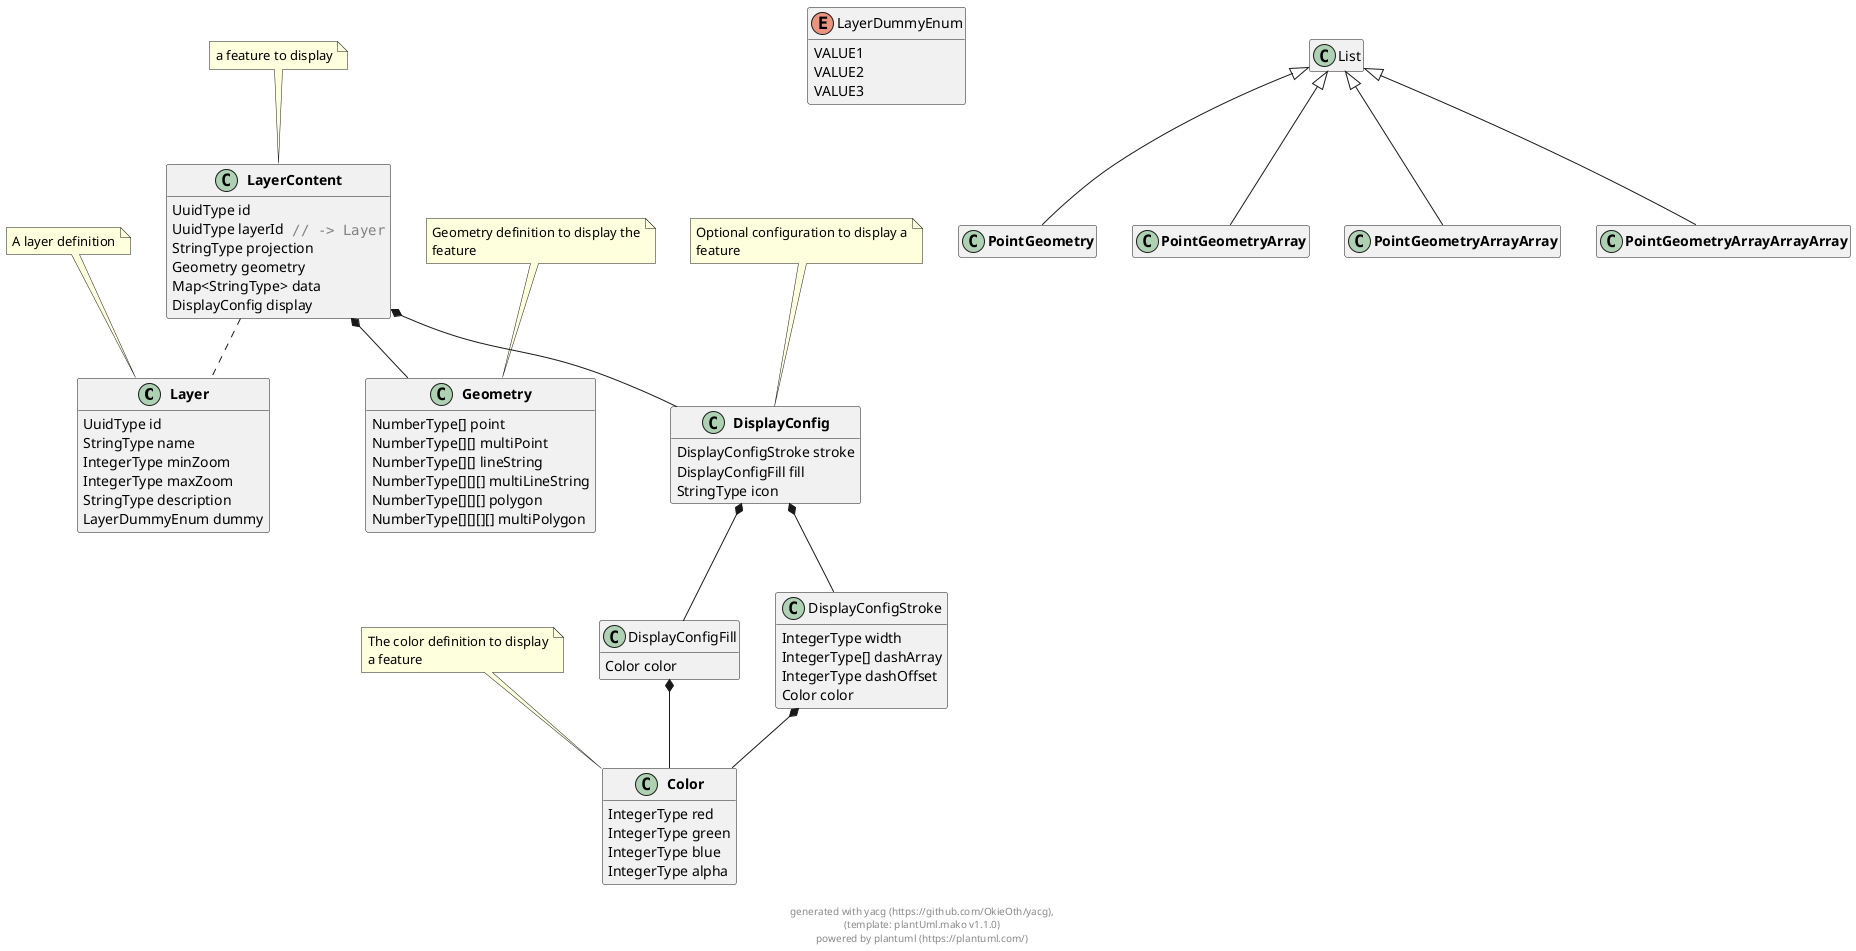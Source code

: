 
@startuml
hide empty methods
hide empty fields


class "**Layer**" as Layer {
        UuidType id
        StringType name
        IntegerType minZoom
        IntegerType maxZoom
        StringType description
        LayerDummyEnum dummy
}
note top: A layer definition

 

enum "LayerDummyEnum" as LayerDummyEnum {
    VALUE1
    VALUE2
    VALUE3
}

class "**LayerContent**" as LayerContent {
        UuidType id
        UuidType layerId<color:grey>"" // -> Layer""</color>
        StringType projection
        Geometry geometry
        Map<StringType> data
        DisplayConfig display
}
note top: a feature to display

 

class "**Geometry**" as Geometry {
        NumberType[] point
        NumberType[][] multiPoint
        NumberType[][] lineString
        NumberType[][][] multiLineString
        NumberType[][][] polygon
        NumberType[][][][] multiPolygon
}
note top: Geometry definition to display the\nfeature

 


class "**DisplayConfig**" as DisplayConfig {
        DisplayConfigStroke stroke
        DisplayConfigFill fill
        StringType icon
}
note top: Optional configuration to display a\nfeature

 

class "**Color**" as Color {
        IntegerType red
        IntegerType green
        IntegerType blue
        IntegerType alpha
}
note top: The color definition to display\na feature

 

class "DisplayConfigStroke" as DisplayConfigStroke {
        IntegerType width
        IntegerType[] dashArray
        IntegerType dashOffset
        Color color
}

 

class "DisplayConfigFill" as DisplayConfigFill {
        Color color
}

 

class "**PointGeometry**" as PointGeometry extends List {
}

class "**PointGeometryArray**" as PointGeometryArray extends List {
}

class "**PointGeometryArrayArray**" as PointGeometryArrayArray extends List {
}

class "**PointGeometryArrayArrayArray**" as PointGeometryArrayArrayArray extends List {
}


    






    
    


LayerContent .. Layer
            

LayerContent  *--  Geometry


LayerContent  *--  DisplayConfig

    






    
    
DisplayConfig  *--  DisplayConfigStroke

DisplayConfig  *--  DisplayConfigFill


    




    



DisplayConfigStroke  *--  Color

    
DisplayConfigFill  *--  Color

    
    
    
    

footer \ngenerated with yacg (https://github.com/OkieOth/yacg),\n(template: plantUml.mako v1.1.0)\npowered by plantuml (https://plantuml.com/)
@enduml